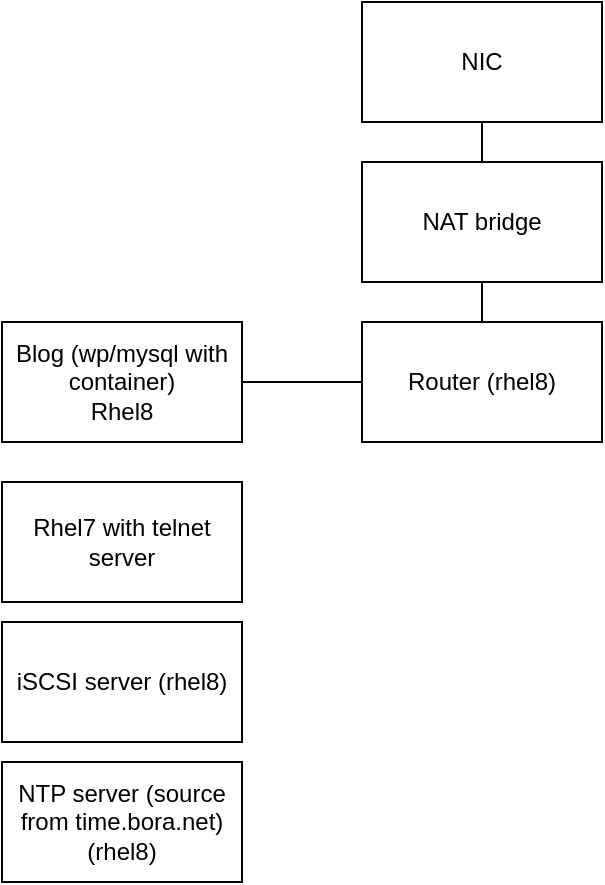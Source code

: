 <mxfile version="20.8.23" type="github">
  <diagram name="페이지-1" id="MCAjvoWBRsQNgkqHj8VI">
    <mxGraphModel dx="1559" dy="769" grid="1" gridSize="10" guides="1" tooltips="1" connect="1" arrows="1" fold="1" page="1" pageScale="1" pageWidth="1169" pageHeight="827" math="0" shadow="0">
      <root>
        <mxCell id="0" />
        <mxCell id="1" parent="0" />
        <mxCell id="yjpfS3xDE1Buwj6q2kw0-4" style="edgeStyle=orthogonalEdgeStyle;rounded=0;orthogonalLoop=1;jettySize=auto;html=1;entryX=0.5;entryY=0;entryDx=0;entryDy=0;endArrow=none;endFill=0;" edge="1" parent="1" source="yjpfS3xDE1Buwj6q2kw0-1" target="yjpfS3xDE1Buwj6q2kw0-2">
          <mxGeometry relative="1" as="geometry" />
        </mxCell>
        <mxCell id="yjpfS3xDE1Buwj6q2kw0-1" value="NIC" style="rounded=0;whiteSpace=wrap;html=1;" vertex="1" parent="1">
          <mxGeometry x="520" y="20" width="120" height="60" as="geometry" />
        </mxCell>
        <mxCell id="yjpfS3xDE1Buwj6q2kw0-5" style="edgeStyle=orthogonalEdgeStyle;rounded=0;orthogonalLoop=1;jettySize=auto;html=1;entryX=0.5;entryY=0;entryDx=0;entryDy=0;endArrow=none;endFill=0;" edge="1" parent="1" source="yjpfS3xDE1Buwj6q2kw0-2" target="yjpfS3xDE1Buwj6q2kw0-3">
          <mxGeometry relative="1" as="geometry" />
        </mxCell>
        <mxCell id="yjpfS3xDE1Buwj6q2kw0-2" value="NAT bridge" style="rounded=0;whiteSpace=wrap;html=1;" vertex="1" parent="1">
          <mxGeometry x="520" y="100" width="120" height="60" as="geometry" />
        </mxCell>
        <mxCell id="yjpfS3xDE1Buwj6q2kw0-7" style="edgeStyle=orthogonalEdgeStyle;rounded=0;orthogonalLoop=1;jettySize=auto;html=1;endArrow=none;endFill=0;" edge="1" parent="1" source="yjpfS3xDE1Buwj6q2kw0-3" target="yjpfS3xDE1Buwj6q2kw0-6">
          <mxGeometry relative="1" as="geometry" />
        </mxCell>
        <mxCell id="yjpfS3xDE1Buwj6q2kw0-3" value="Router (rhel8)" style="rounded=0;whiteSpace=wrap;html=1;" vertex="1" parent="1">
          <mxGeometry x="520" y="180" width="120" height="60" as="geometry" />
        </mxCell>
        <mxCell id="yjpfS3xDE1Buwj6q2kw0-6" value="Blog (wp/mysql with container)&lt;br&gt;Rhel8" style="rounded=0;whiteSpace=wrap;html=1;" vertex="1" parent="1">
          <mxGeometry x="340" y="180" width="120" height="60" as="geometry" />
        </mxCell>
        <mxCell id="yjpfS3xDE1Buwj6q2kw0-8" value="Rhel7 with telnet server" style="rounded=0;whiteSpace=wrap;html=1;" vertex="1" parent="1">
          <mxGeometry x="340" y="260" width="120" height="60" as="geometry" />
        </mxCell>
        <mxCell id="yjpfS3xDE1Buwj6q2kw0-9" value="iSCSI server (rhel8)" style="rounded=0;whiteSpace=wrap;html=1;" vertex="1" parent="1">
          <mxGeometry x="340" y="330" width="120" height="60" as="geometry" />
        </mxCell>
        <mxCell id="yjpfS3xDE1Buwj6q2kw0-10" value="NTP server (source from time.bora.net)&lt;br&gt;(rhel8)" style="rounded=0;whiteSpace=wrap;html=1;" vertex="1" parent="1">
          <mxGeometry x="340" y="400" width="120" height="60" as="geometry" />
        </mxCell>
      </root>
    </mxGraphModel>
  </diagram>
</mxfile>
